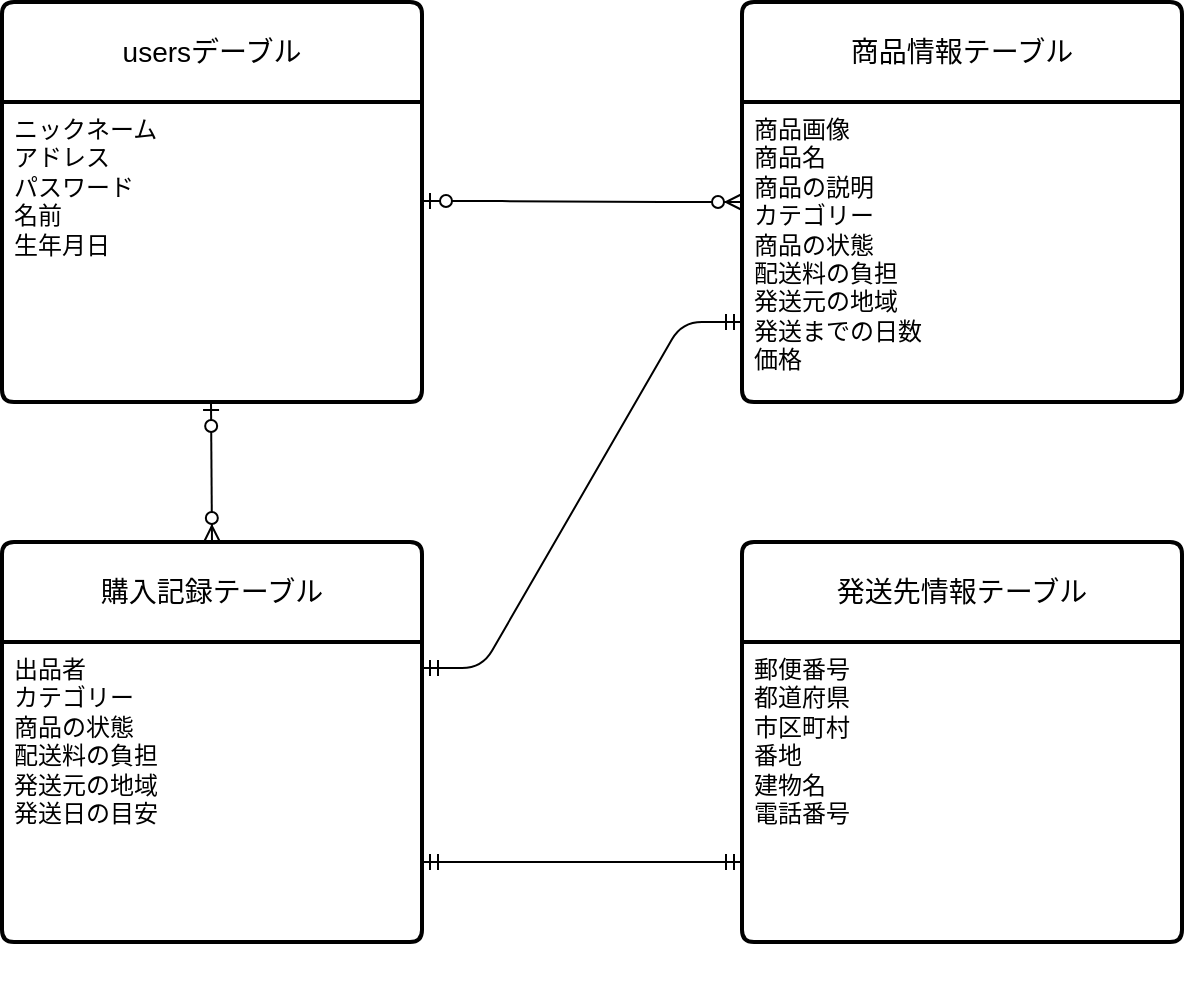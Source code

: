 <mxfile>
    <diagram id="QVX8_LQEYwhQDYZq-x4s" name="ページ1">
        <mxGraphModel dx="906" dy="551" grid="1" gridSize="10" guides="1" tooltips="1" connect="1" arrows="0" fold="1" page="1" pageScale="1" pageWidth="827" pageHeight="1169" math="0" shadow="0">
            <root>
                <mxCell id="0"/>
                <mxCell id="1" parent="0"/>
                <mxCell id="2" value="usersデーブル" style="swimlane;childLayout=stackLayout;horizontal=1;startSize=50;horizontalStack=0;rounded=1;fontSize=14;fontStyle=0;strokeWidth=2;resizeParent=0;resizeLast=1;shadow=0;dashed=0;align=center;arcSize=4;whiteSpace=wrap;html=1;" parent="1" vertex="1">
                    <mxGeometry x="140" y="80" width="210" height="200" as="geometry"/>
                </mxCell>
                <mxCell id="3" value="ニックネーム&lt;div&gt;アドレス&lt;/div&gt;&lt;div&gt;パスワード&lt;/div&gt;&lt;div&gt;名前&lt;/div&gt;&lt;div&gt;生年月日&lt;/div&gt;" style="align=left;strokeColor=none;fillColor=none;spacingLeft=4;fontSize=12;verticalAlign=top;resizable=0;rotatable=0;part=1;html=1;" parent="2" vertex="1">
                    <mxGeometry y="50" width="210" height="150" as="geometry"/>
                </mxCell>
                <mxCell id="5" value="商品情報テーブル" style="swimlane;childLayout=stackLayout;horizontal=1;startSize=50;horizontalStack=0;rounded=1;fontSize=14;fontStyle=0;strokeWidth=2;resizeParent=0;resizeLast=1;shadow=0;dashed=0;align=center;arcSize=4;whiteSpace=wrap;html=1;" parent="1" vertex="1">
                    <mxGeometry x="510" y="80" width="220" height="200" as="geometry"/>
                </mxCell>
                <mxCell id="6" value="商品画像&lt;div&gt;商品名&lt;/div&gt;&lt;div&gt;商品の説明&lt;/div&gt;&lt;div&gt;カテゴリー&lt;/div&gt;&lt;div&gt;商品の状態&lt;/div&gt;&lt;div&gt;配送料の負担&lt;/div&gt;&lt;div&gt;発送元の地域&lt;/div&gt;&lt;div&gt;発送までの日数&lt;/div&gt;&lt;div&gt;価格&lt;/div&gt;" style="align=left;strokeColor=none;fillColor=none;spacingLeft=4;fontSize=12;verticalAlign=top;resizable=0;rotatable=0;part=1;html=1;" parent="5" vertex="1">
                    <mxGeometry y="50" width="220" height="150" as="geometry"/>
                </mxCell>
                <mxCell id="8" style="edgeStyle=none;html=1;" parent="1" source="6" edge="1">
                    <mxGeometry relative="1" as="geometry">
                        <mxPoint x="620" y="280" as="targetPoint"/>
                    </mxGeometry>
                </mxCell>
                <mxCell id="11" value="購入記録テーブル" style="swimlane;childLayout=stackLayout;horizontal=1;startSize=50;horizontalStack=0;rounded=1;fontSize=14;fontStyle=0;strokeWidth=2;resizeParent=0;resizeLast=1;shadow=0;dashed=0;align=center;arcSize=4;whiteSpace=wrap;html=1;" parent="1" vertex="1">
                    <mxGeometry x="140" y="350" width="210" height="200" as="geometry"/>
                </mxCell>
                <mxCell id="42" value="" style="fontSize=12;html=1;endArrow=ERzeroToMany;startArrow=ERzeroToOne;" edge="1" parent="11">
                    <mxGeometry width="100" height="100" relative="1" as="geometry">
                        <mxPoint x="104.5" y="-70" as="sourcePoint"/>
                        <mxPoint x="105" as="targetPoint"/>
                    </mxGeometry>
                </mxCell>
                <mxCell id="12" value="出品者&lt;div&gt;カテゴリー&lt;/div&gt;&lt;div&gt;商品の状態&lt;/div&gt;&lt;div&gt;配送料の負担&lt;/div&gt;&lt;div&gt;発送元の地域&lt;/div&gt;&lt;div&gt;発送日の目安&lt;/div&gt;" style="align=left;strokeColor=none;fillColor=none;spacingLeft=4;fontSize=12;verticalAlign=top;resizable=0;rotatable=0;part=1;html=1;" parent="11" vertex="1">
                    <mxGeometry y="50" width="210" height="150" as="geometry"/>
                </mxCell>
                <mxCell id="17" value="発送先情報テーブル" style="swimlane;childLayout=stackLayout;horizontal=1;startSize=50;horizontalStack=0;rounded=1;fontSize=14;fontStyle=0;strokeWidth=2;resizeParent=0;resizeLast=1;shadow=0;dashed=0;align=center;arcSize=4;whiteSpace=wrap;html=1;" parent="1" vertex="1">
                    <mxGeometry x="510" y="350" width="220" height="200" as="geometry"/>
                </mxCell>
                <mxCell id="18" value="郵便番号&lt;div&gt;都道府県&lt;/div&gt;&lt;div&gt;市区町村&lt;/div&gt;&lt;div&gt;番地&lt;/div&gt;&lt;div&gt;建物名&lt;/div&gt;&lt;div&gt;電話番号&lt;/div&gt;&lt;div&gt;&lt;br&gt;&lt;/div&gt;" style="align=left;strokeColor=none;fillColor=none;spacingLeft=4;fontSize=12;verticalAlign=top;resizable=0;rotatable=0;part=1;html=1;" parent="17" vertex="1">
                    <mxGeometry y="50" width="220" height="150" as="geometry"/>
                </mxCell>
                <mxCell id="19" value="&lt;div&gt;&lt;br&gt;&lt;/div&gt;" style="align=left;strokeColor=none;fillColor=none;spacingLeft=4;fontSize=12;verticalAlign=top;resizable=0;rotatable=0;part=1;html=1;" parent="17" vertex="1">
                    <mxGeometry y="200" width="220" as="geometry"/>
                </mxCell>
                <mxCell id="29" value="" style="edgeStyle=entityRelationEdgeStyle;fontSize=12;html=1;endArrow=ERmandOne;startArrow=ERmandOne;exitX=1.014;exitY=0.115;exitDx=0;exitDy=0;exitPerimeter=0;" parent="1" edge="1">
                    <mxGeometry width="100" height="100" relative="1" as="geometry">
                        <mxPoint x="350.0" y="413.05" as="sourcePoint"/>
                        <mxPoint x="510" y="240" as="targetPoint"/>
                        <Array as="points">
                            <mxPoint x="297.06" y="360.05"/>
                            <mxPoint x="480" y="270"/>
                            <mxPoint x="490" y="280"/>
                        </Array>
                    </mxGeometry>
                </mxCell>
                <mxCell id="41" value="" style="edgeStyle=entityRelationEdgeStyle;fontSize=12;html=1;endArrow=ERzeroToMany;startArrow=ERzeroToOne;" edge="1" parent="1">
                    <mxGeometry width="100" height="100" relative="1" as="geometry">
                        <mxPoint x="350" y="179.5" as="sourcePoint"/>
                        <mxPoint x="510" y="180" as="targetPoint"/>
                        <Array as="points">
                            <mxPoint x="470" y="169.5"/>
                            <mxPoint x="460" y="159.5"/>
                        </Array>
                    </mxGeometry>
                </mxCell>
                <mxCell id="43" value="" style="fontSize=12;html=1;endArrow=ERmandOne;startArrow=ERmandOne;" edge="1" parent="1">
                    <mxGeometry width="100" height="100" relative="1" as="geometry">
                        <mxPoint x="350" y="510" as="sourcePoint"/>
                        <mxPoint x="510" y="510" as="targetPoint"/>
                    </mxGeometry>
                </mxCell>
            </root>
        </mxGraphModel>
    </diagram>
</mxfile>